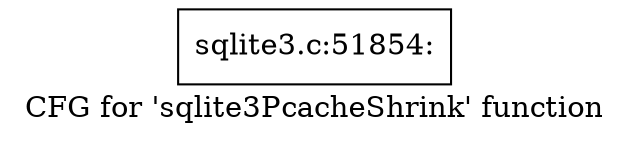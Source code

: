 digraph "CFG for 'sqlite3PcacheShrink' function" {
	label="CFG for 'sqlite3PcacheShrink' function";

	Node0x55c0f57eaa40 [shape=record,label="{sqlite3.c:51854:}"];
}
